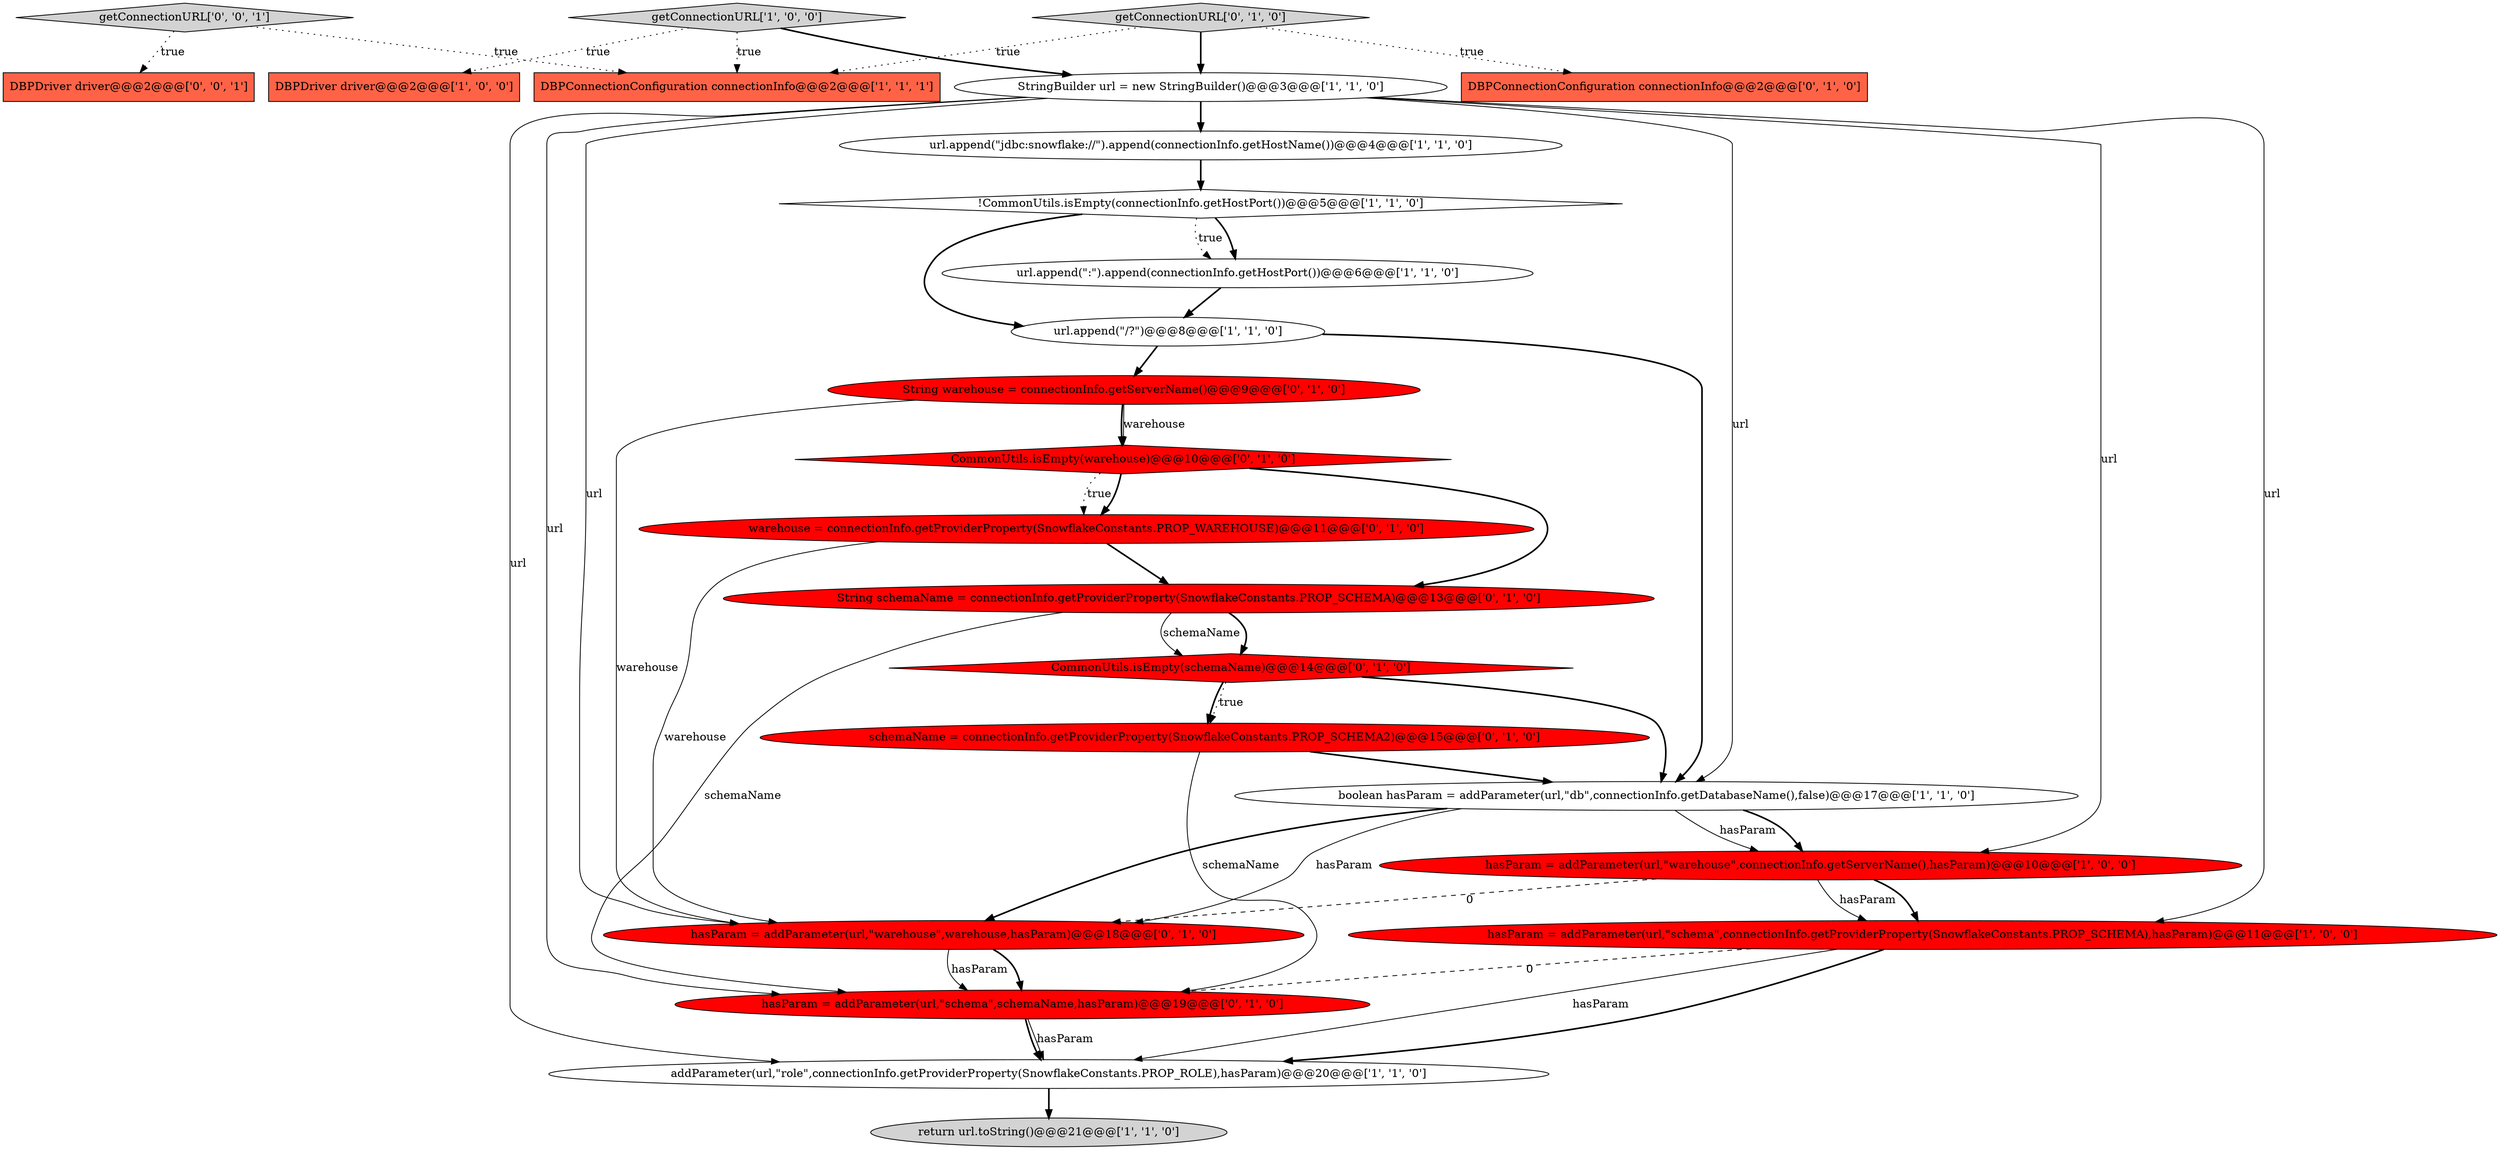 digraph {
23 [style = filled, label = "getConnectionURL['0', '0', '1']", fillcolor = lightgray, shape = diamond image = "AAA0AAABBB3BBB"];
13 [style = filled, label = "DBPConnectionConfiguration connectionInfo@@@2@@@['0', '1', '0']", fillcolor = tomato, shape = box image = "AAA0AAABBB2BBB"];
3 [style = filled, label = "addParameter(url,\"role\",connectionInfo.getProviderProperty(SnowflakeConstants.PROP_ROLE),hasParam)@@@20@@@['1', '1', '0']", fillcolor = white, shape = ellipse image = "AAA0AAABBB1BBB"];
20 [style = filled, label = "String schemaName = connectionInfo.getProviderProperty(SnowflakeConstants.PROP_SCHEMA)@@@13@@@['0', '1', '0']", fillcolor = red, shape = ellipse image = "AAA1AAABBB2BBB"];
24 [style = filled, label = "DBPDriver driver@@@2@@@['0', '0', '1']", fillcolor = tomato, shape = box image = "AAA0AAABBB3BBB"];
10 [style = filled, label = "url.append(\"/?\")@@@8@@@['1', '1', '0']", fillcolor = white, shape = ellipse image = "AAA0AAABBB1BBB"];
12 [style = filled, label = "boolean hasParam = addParameter(url,\"db\",connectionInfo.getDatabaseName(),false)@@@17@@@['1', '1', '0']", fillcolor = white, shape = ellipse image = "AAA0AAABBB1BBB"];
4 [style = filled, label = "!CommonUtils.isEmpty(connectionInfo.getHostPort())@@@5@@@['1', '1', '0']", fillcolor = white, shape = diamond image = "AAA0AAABBB1BBB"];
18 [style = filled, label = "hasParam = addParameter(url,\"warehouse\",warehouse,hasParam)@@@18@@@['0', '1', '0']", fillcolor = red, shape = ellipse image = "AAA1AAABBB2BBB"];
1 [style = filled, label = "hasParam = addParameter(url,\"warehouse\",connectionInfo.getServerName(),hasParam)@@@10@@@['1', '0', '0']", fillcolor = red, shape = ellipse image = "AAA1AAABBB1BBB"];
14 [style = filled, label = "CommonUtils.isEmpty(warehouse)@@@10@@@['0', '1', '0']", fillcolor = red, shape = diamond image = "AAA1AAABBB2BBB"];
22 [style = filled, label = "CommonUtils.isEmpty(schemaName)@@@14@@@['0', '1', '0']", fillcolor = red, shape = diamond image = "AAA1AAABBB2BBB"];
15 [style = filled, label = "warehouse = connectionInfo.getProviderProperty(SnowflakeConstants.PROP_WAREHOUSE)@@@11@@@['0', '1', '0']", fillcolor = red, shape = ellipse image = "AAA1AAABBB2BBB"];
2 [style = filled, label = "getConnectionURL['1', '0', '0']", fillcolor = lightgray, shape = diamond image = "AAA0AAABBB1BBB"];
19 [style = filled, label = "schemaName = connectionInfo.getProviderProperty(SnowflakeConstants.PROP_SCHEMA2)@@@15@@@['0', '1', '0']", fillcolor = red, shape = ellipse image = "AAA1AAABBB2BBB"];
9 [style = filled, label = "url.append(\":\").append(connectionInfo.getHostPort())@@@6@@@['1', '1', '0']", fillcolor = white, shape = ellipse image = "AAA0AAABBB1BBB"];
7 [style = filled, label = "url.append(\"jdbc:snowflake://\").append(connectionInfo.getHostName())@@@4@@@['1', '1', '0']", fillcolor = white, shape = ellipse image = "AAA0AAABBB1BBB"];
16 [style = filled, label = "getConnectionURL['0', '1', '0']", fillcolor = lightgray, shape = diamond image = "AAA0AAABBB2BBB"];
5 [style = filled, label = "return url.toString()@@@21@@@['1', '1', '0']", fillcolor = lightgray, shape = ellipse image = "AAA0AAABBB1BBB"];
11 [style = filled, label = "StringBuilder url = new StringBuilder()@@@3@@@['1', '1', '0']", fillcolor = white, shape = ellipse image = "AAA0AAABBB1BBB"];
17 [style = filled, label = "hasParam = addParameter(url,\"schema\",schemaName,hasParam)@@@19@@@['0', '1', '0']", fillcolor = red, shape = ellipse image = "AAA1AAABBB2BBB"];
6 [style = filled, label = "DBPConnectionConfiguration connectionInfo@@@2@@@['1', '1', '1']", fillcolor = tomato, shape = box image = "AAA0AAABBB1BBB"];
21 [style = filled, label = "String warehouse = connectionInfo.getServerName()@@@9@@@['0', '1', '0']", fillcolor = red, shape = ellipse image = "AAA1AAABBB2BBB"];
8 [style = filled, label = "hasParam = addParameter(url,\"schema\",connectionInfo.getProviderProperty(SnowflakeConstants.PROP_SCHEMA),hasParam)@@@11@@@['1', '0', '0']", fillcolor = red, shape = ellipse image = "AAA1AAABBB1BBB"];
0 [style = filled, label = "DBPDriver driver@@@2@@@['1', '0', '0']", fillcolor = tomato, shape = box image = "AAA0AAABBB1BBB"];
4->9 [style = bold, label=""];
4->10 [style = bold, label=""];
2->0 [style = dotted, label="true"];
1->8 [style = bold, label=""];
16->11 [style = bold, label=""];
15->18 [style = solid, label="warehouse"];
22->19 [style = dotted, label="true"];
16->13 [style = dotted, label="true"];
22->19 [style = bold, label=""];
19->12 [style = bold, label=""];
12->1 [style = solid, label="hasParam"];
8->3 [style = solid, label="hasParam"];
21->14 [style = solid, label="warehouse"];
23->6 [style = dotted, label="true"];
11->17 [style = solid, label="url"];
11->18 [style = solid, label="url"];
11->12 [style = solid, label="url"];
8->3 [style = bold, label=""];
12->18 [style = solid, label="hasParam"];
1->8 [style = solid, label="hasParam"];
18->17 [style = bold, label=""];
1->18 [style = dashed, label="0"];
10->21 [style = bold, label=""];
7->4 [style = bold, label=""];
9->10 [style = bold, label=""];
20->17 [style = solid, label="schemaName"];
12->1 [style = bold, label=""];
20->22 [style = bold, label=""];
11->1 [style = solid, label="url"];
14->15 [style = dotted, label="true"];
3->5 [style = bold, label=""];
21->18 [style = solid, label="warehouse"];
19->17 [style = solid, label="schemaName"];
2->6 [style = dotted, label="true"];
10->12 [style = bold, label=""];
15->20 [style = bold, label=""];
22->12 [style = bold, label=""];
16->6 [style = dotted, label="true"];
17->3 [style = solid, label="hasParam"];
12->18 [style = bold, label=""];
17->3 [style = bold, label=""];
18->17 [style = solid, label="hasParam"];
8->17 [style = dashed, label="0"];
14->15 [style = bold, label=""];
11->8 [style = solid, label="url"];
20->22 [style = solid, label="schemaName"];
4->9 [style = dotted, label="true"];
23->24 [style = dotted, label="true"];
2->11 [style = bold, label=""];
11->7 [style = bold, label=""];
14->20 [style = bold, label=""];
21->14 [style = bold, label=""];
11->3 [style = solid, label="url"];
}
